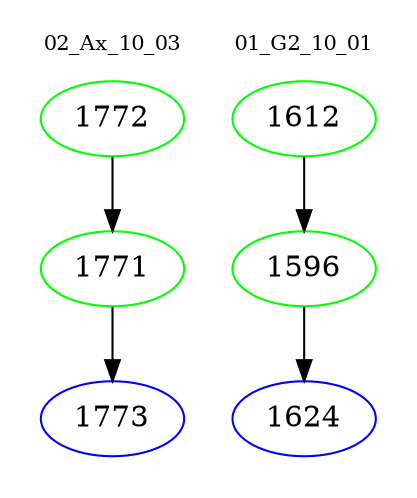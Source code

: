 digraph{
subgraph cluster_0 {
color = white
label = "02_Ax_10_03";
fontsize=10;
T0_1772 [label="1772", color="green"]
T0_1772 -> T0_1771 [color="black"]
T0_1771 [label="1771", color="green"]
T0_1771 -> T0_1773 [color="black"]
T0_1773 [label="1773", color="blue"]
}
subgraph cluster_1 {
color = white
label = "01_G2_10_01";
fontsize=10;
T1_1612 [label="1612", color="green"]
T1_1612 -> T1_1596 [color="black"]
T1_1596 [label="1596", color="green"]
T1_1596 -> T1_1624 [color="black"]
T1_1624 [label="1624", color="blue"]
}
}
